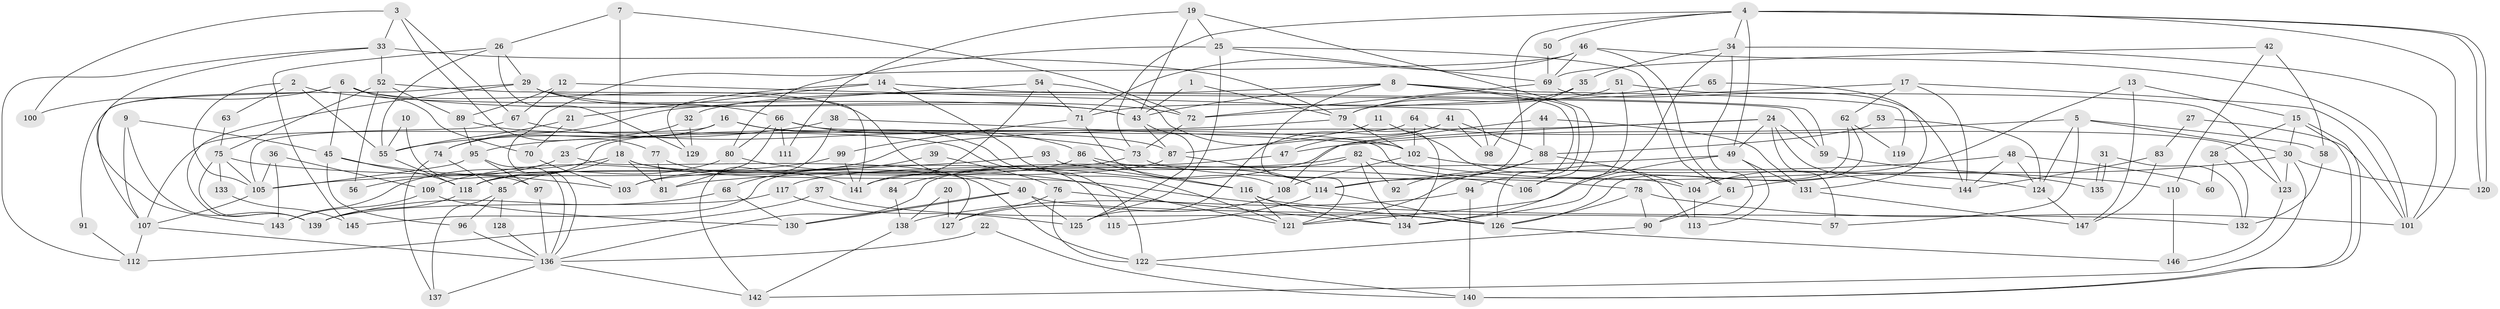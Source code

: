 // Generated by graph-tools (version 1.1) at 2025/11/02/27/25 16:11:21]
// undirected, 147 vertices, 294 edges
graph export_dot {
graph [start="1"]
  node [color=gray90,style=filled];
  1;
  2;
  3;
  4;
  5;
  6;
  7;
  8;
  9;
  10;
  11;
  12;
  13;
  14;
  15;
  16;
  17;
  18;
  19;
  20;
  21;
  22;
  23;
  24;
  25;
  26;
  27;
  28;
  29;
  30;
  31;
  32;
  33;
  34;
  35;
  36;
  37;
  38;
  39;
  40;
  41;
  42;
  43;
  44;
  45;
  46;
  47;
  48;
  49;
  50;
  51;
  52;
  53;
  54;
  55;
  56;
  57;
  58;
  59;
  60;
  61;
  62;
  63;
  64;
  65;
  66;
  67;
  68;
  69;
  70;
  71;
  72;
  73;
  74;
  75;
  76;
  77;
  78;
  79;
  80;
  81;
  82;
  83;
  84;
  85;
  86;
  87;
  88;
  89;
  90;
  91;
  92;
  93;
  94;
  95;
  96;
  97;
  98;
  99;
  100;
  101;
  102;
  103;
  104;
  105;
  106;
  107;
  108;
  109;
  110;
  111;
  112;
  113;
  114;
  115;
  116;
  117;
  118;
  119;
  120;
  121;
  122;
  123;
  124;
  125;
  126;
  127;
  128;
  129;
  130;
  131;
  132;
  133;
  134;
  135;
  136;
  137;
  138;
  139;
  140;
  141;
  142;
  143;
  144;
  145;
  146;
  147;
  1 -- 43;
  1 -- 79;
  2 -- 55;
  2 -- 43;
  2 -- 63;
  2 -- 105;
  3 -- 77;
  3 -- 67;
  3 -- 33;
  3 -- 100;
  4 -- 120;
  4 -- 120;
  4 -- 101;
  4 -- 34;
  4 -- 49;
  4 -- 50;
  4 -- 73;
  4 -- 114;
  5 -- 124;
  5 -- 57;
  5 -- 30;
  5 -- 47;
  5 -- 58;
  6 -- 45;
  6 -- 107;
  6 -- 40;
  6 -- 70;
  6 -- 72;
  6 -- 100;
  7 -- 18;
  7 -- 72;
  7 -- 26;
  8 -- 43;
  8 -- 126;
  8 -- 32;
  8 -- 94;
  8 -- 119;
  8 -- 121;
  9 -- 45;
  9 -- 107;
  9 -- 139;
  10 -- 97;
  10 -- 55;
  11 -- 113;
  11 -- 87;
  12 -- 98;
  12 -- 89;
  12 -- 67;
  13 -- 104;
  13 -- 15;
  13 -- 147;
  14 -- 129;
  14 -- 121;
  14 -- 21;
  14 -- 59;
  15 -- 30;
  15 -- 140;
  15 -- 140;
  15 -- 28;
  16 -- 122;
  16 -- 87;
  16 -- 23;
  16 -- 107;
  17 -- 72;
  17 -- 101;
  17 -- 62;
  17 -- 144;
  18 -- 126;
  18 -- 81;
  18 -- 85;
  18 -- 122;
  18 -- 143;
  19 -- 25;
  19 -- 106;
  19 -- 43;
  19 -- 111;
  20 -- 138;
  20 -- 127;
  21 -- 55;
  21 -- 70;
  22 -- 140;
  22 -- 136;
  23 -- 127;
  23 -- 56;
  24 -- 103;
  24 -- 49;
  24 -- 57;
  24 -- 59;
  24 -- 84;
  24 -- 144;
  25 -- 61;
  25 -- 125;
  25 -- 69;
  25 -- 80;
  26 -- 29;
  26 -- 55;
  26 -- 129;
  26 -- 145;
  27 -- 83;
  27 -- 101;
  28 -- 132;
  28 -- 60;
  29 -- 43;
  29 -- 139;
  29 -- 66;
  29 -- 91;
  29 -- 141;
  30 -- 61;
  30 -- 120;
  30 -- 123;
  30 -- 142;
  31 -- 132;
  31 -- 135;
  31 -- 135;
  32 -- 74;
  32 -- 129;
  33 -- 52;
  33 -- 79;
  33 -- 112;
  33 -- 143;
  34 -- 101;
  34 -- 35;
  34 -- 90;
  34 -- 134;
  35 -- 79;
  35 -- 98;
  36 -- 105;
  36 -- 143;
  36 -- 109;
  37 -- 126;
  37 -- 112;
  38 -- 102;
  38 -- 142;
  38 -- 55;
  39 -- 76;
  39 -- 68;
  40 -- 130;
  40 -- 130;
  40 -- 57;
  40 -- 125;
  41 -- 88;
  41 -- 47;
  41 -- 98;
  41 -- 125;
  42 -- 110;
  42 -- 69;
  42 -- 58;
  43 -- 125;
  43 -- 87;
  44 -- 131;
  44 -- 108;
  44 -- 88;
  45 -- 96;
  45 -- 103;
  45 -- 118;
  46 -- 136;
  46 -- 69;
  46 -- 61;
  46 -- 71;
  46 -- 101;
  47 -- 117;
  48 -- 144;
  48 -- 114;
  48 -- 60;
  48 -- 124;
  49 -- 121;
  49 -- 81;
  49 -- 113;
  49 -- 131;
  50 -- 69;
  51 -- 123;
  51 -- 71;
  51 -- 106;
  52 -- 75;
  52 -- 59;
  52 -- 56;
  52 -- 89;
  53 -- 88;
  53 -- 124;
  54 -- 141;
  54 -- 71;
  54 -- 74;
  54 -- 102;
  55 -- 118;
  58 -- 132;
  59 -- 135;
  61 -- 90;
  62 -- 134;
  62 -- 119;
  62 -- 126;
  63 -- 75;
  64 -- 118;
  64 -- 102;
  64 -- 123;
  65 -- 79;
  65 -- 131;
  66 -- 80;
  66 -- 81;
  66 -- 86;
  66 -- 104;
  66 -- 111;
  67 -- 73;
  67 -- 105;
  68 -- 130;
  68 -- 139;
  69 -- 144;
  69 -- 72;
  70 -- 103;
  71 -- 99;
  71 -- 108;
  72 -- 73;
  73 -- 78;
  73 -- 145;
  74 -- 137;
  74 -- 85;
  75 -- 139;
  75 -- 105;
  75 -- 106;
  75 -- 133;
  76 -- 134;
  76 -- 122;
  76 -- 127;
  77 -- 81;
  77 -- 141;
  78 -- 126;
  78 -- 90;
  78 -- 101;
  79 -- 134;
  79 -- 95;
  79 -- 102;
  80 -- 118;
  80 -- 121;
  82 -- 134;
  82 -- 136;
  82 -- 92;
  82 -- 110;
  82 -- 141;
  83 -- 144;
  83 -- 147;
  84 -- 138;
  85 -- 96;
  85 -- 128;
  85 -- 137;
  86 -- 118;
  86 -- 114;
  86 -- 116;
  87 -- 114;
  87 -- 103;
  88 -- 121;
  88 -- 92;
  88 -- 104;
  89 -- 95;
  89 -- 115;
  90 -- 122;
  91 -- 112;
  93 -- 116;
  93 -- 105;
  94 -- 140;
  94 -- 138;
  95 -- 105;
  95 -- 97;
  95 -- 136;
  96 -- 136;
  97 -- 136;
  99 -- 109;
  99 -- 141;
  102 -- 108;
  102 -- 124;
  104 -- 113;
  105 -- 107;
  107 -- 112;
  107 -- 136;
  108 -- 127;
  109 -- 143;
  109 -- 130;
  110 -- 146;
  114 -- 115;
  114 -- 126;
  116 -- 121;
  116 -- 132;
  116 -- 134;
  117 -- 125;
  117 -- 139;
  118 -- 139;
  122 -- 140;
  123 -- 146;
  124 -- 147;
  126 -- 146;
  128 -- 136;
  131 -- 147;
  133 -- 145;
  136 -- 137;
  136 -- 142;
  138 -- 142;
}
